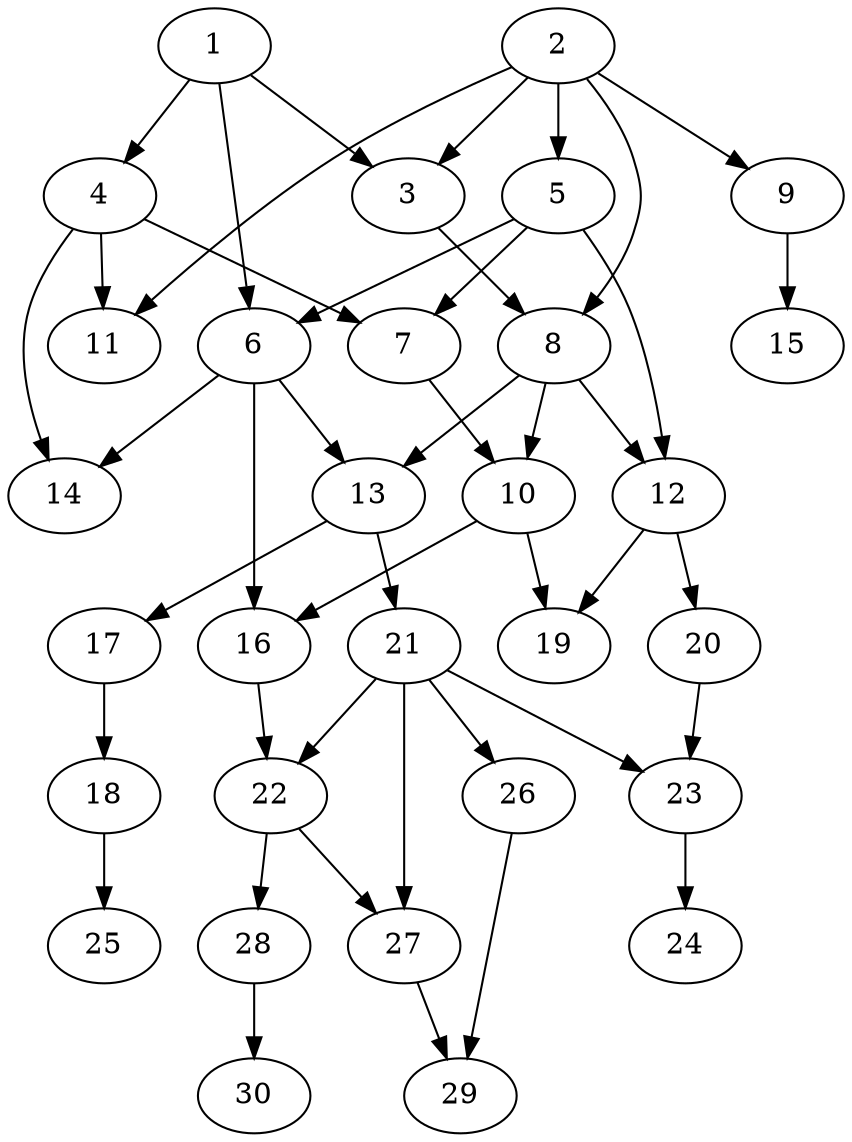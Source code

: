 // DAG automatically generated by daggen at Wed Apr 12 12:23:08 2017
// ./daggen --dot -n 30 --jump=3 --fat=0.4 --regularity=0.6 --density=0.6 
digraph G {
  1 [size="50489568693", alpha="0.09"]
  1 -> 3 [size ="75497472"]
  1 -> 4 [size ="75497472"]
  1 -> 6 [size ="75497472"]
  2 [size="20859989810", alpha="0.08"]
  2 -> 3 [size ="33554432"]
  2 -> 5 [size ="33554432"]
  2 -> 8 [size ="33554432"]
  2 -> 9 [size ="33554432"]
  2 -> 11 [size ="33554432"]
  3 [size="6491770860", alpha="0.01"]
  3 -> 8 [size ="134217728"]
  4 [size="368293445632", alpha="0.09"]
  4 -> 7 [size ="411041792"]
  4 -> 11 [size ="411041792"]
  4 -> 14 [size ="411041792"]
  5 [size="32360919183", alpha="0.07"]
  5 -> 6 [size ="679477248"]
  5 -> 7 [size ="679477248"]
  5 -> 12 [size ="679477248"]
  6 [size="248511856424", alpha="0.05"]
  6 -> 13 [size ="536870912"]
  6 -> 14 [size ="536870912"]
  6 -> 16 [size ="536870912"]
  7 [size="8589934592", alpha="0.07"]
  7 -> 10 [size ="33554432"]
  8 [size="24241637078", alpha="0.14"]
  8 -> 10 [size ="411041792"]
  8 -> 12 [size ="411041792"]
  8 -> 13 [size ="411041792"]
  9 [size="106722207840", alpha="0.07"]
  9 -> 15 [size ="134217728"]
  10 [size="37452586288", alpha="0.01"]
  10 -> 16 [size ="679477248"]
  10 -> 19 [size ="679477248"]
  11 [size="138687317051", alpha="0.04"]
  12 [size="4656866368", alpha="0.07"]
  12 -> 19 [size ="301989888"]
  12 -> 20 [size ="301989888"]
  13 [size="37196161407", alpha="0.11"]
  13 -> 17 [size ="679477248"]
  13 -> 21 [size ="679477248"]
  14 [size="40048658752", alpha="0.01"]
  15 [size="497206023", alpha="0.12"]
  16 [size="8589934592", alpha="0.06"]
  16 -> 22 [size ="33554432"]
  17 [size="17293080620", alpha="0.10"]
  17 -> 18 [size ="536870912"]
  18 [size="4400882224", alpha="0.17"]
  18 -> 25 [size ="134217728"]
  19 [size="343513867162", alpha="0.01"]
  20 [size="782757789696", alpha="0.13"]
  20 -> 23 [size ="679477248"]
  21 [size="231928233984", alpha="0.11"]
  21 -> 22 [size ="301989888"]
  21 -> 23 [size ="301989888"]
  21 -> 26 [size ="301989888"]
  21 -> 27 [size ="301989888"]
  22 [size="53477416875", alpha="0.18"]
  22 -> 27 [size ="838860800"]
  22 -> 28 [size ="838860800"]
  23 [size="16985286600", alpha="0.03"]
  23 -> 24 [size ="75497472"]
  24 [size="68719476736", alpha="0.20"]
  25 [size="28991029248", alpha="0.10"]
  26 [size="124075281192", alpha="0.02"]
  26 -> 29 [size ="411041792"]
  27 [size="15564918016", alpha="0.11"]
  27 -> 29 [size ="536870912"]
  28 [size="1270704334", alpha="0.13"]
  28 -> 30 [size ="33554432"]
  29 [size="368293445632", alpha="0.10"]
  30 [size="286916167330", alpha="0.09"]
}

